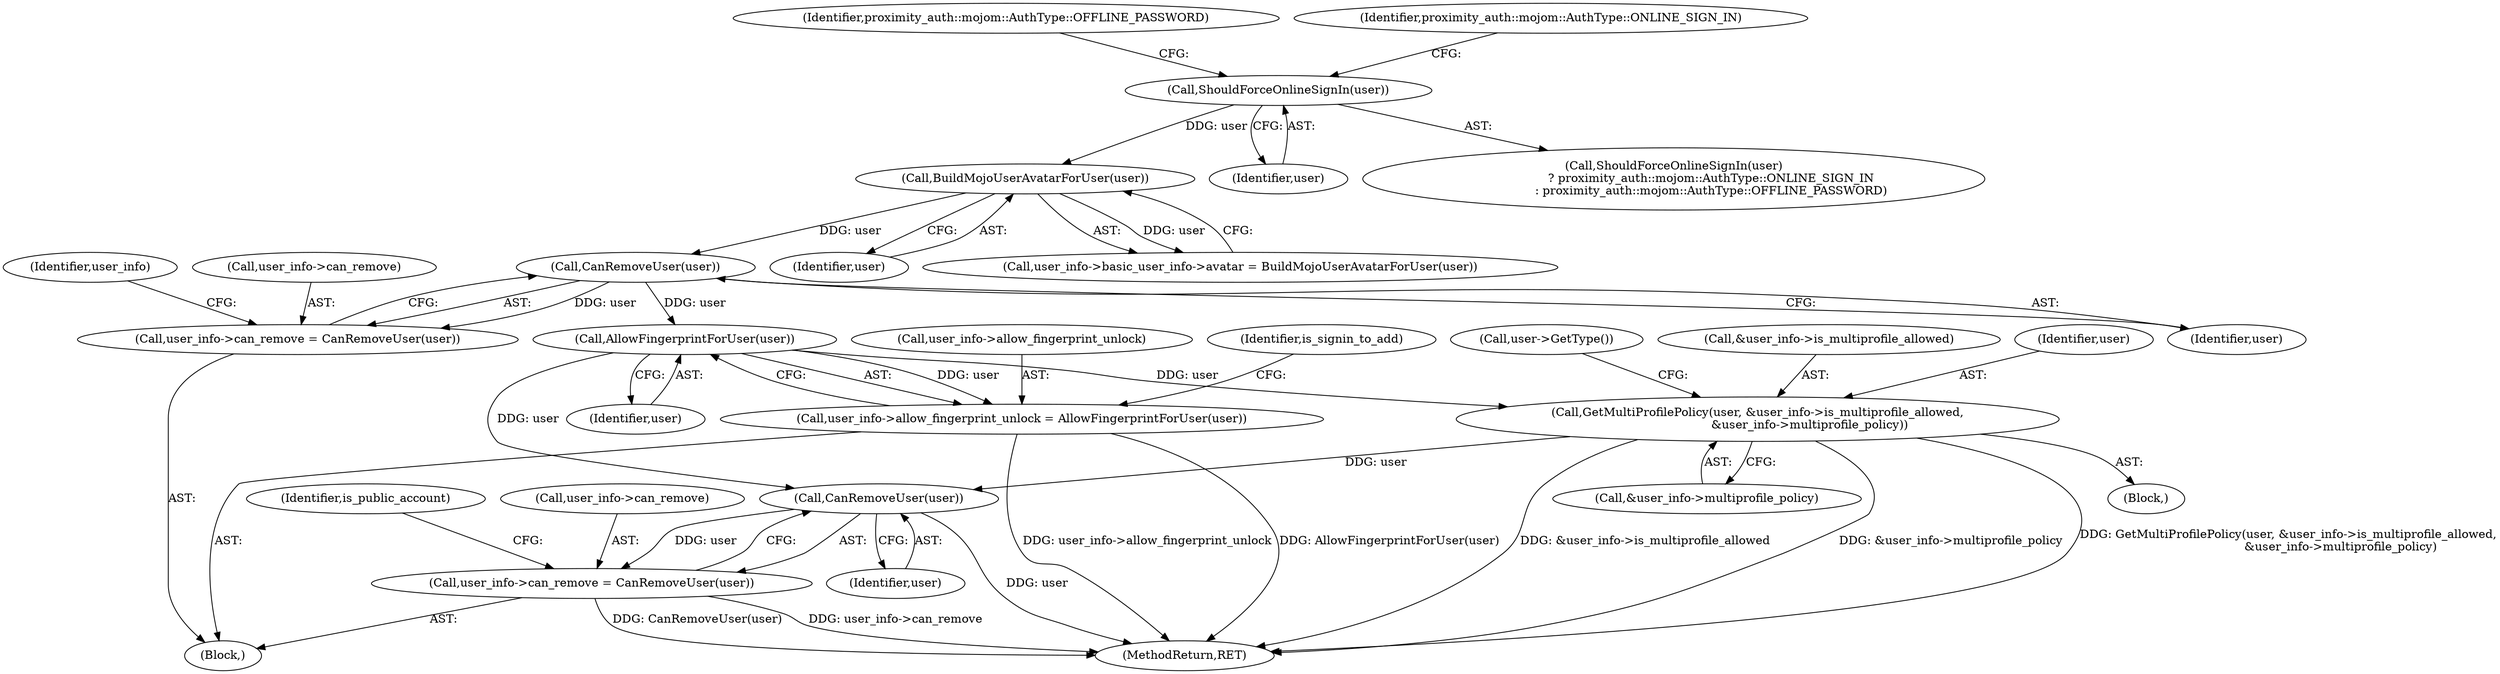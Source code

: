 digraph "0_Chrome_c66b1fc49870c514b1c1e8b53498153176d7ec2b_6@API" {
"1000223" [label="(Call,CanRemoveUser(user))"];
"1000202" [label="(Call,BuildMojoUserAvatarForUser(user))"];
"1000149" [label="(Call,ShouldForceOnlineSignIn(user))"];
"1000219" [label="(Call,user_info->can_remove = CanRemoveUser(user))"];
"1000229" [label="(Call,AllowFingerprintForUser(user))"];
"1000225" [label="(Call,user_info->allow_fingerprint_unlock = AllowFingerprintForUser(user))"];
"1000242" [label="(Call,GetMultiProfilePolicy(user, &user_info->is_multiprofile_allowed,\n                            &user_info->multiprofile_policy))"];
"1000334" [label="(Call,CanRemoveUser(user))"];
"1000330" [label="(Call,user_info->can_remove = CanRemoveUser(user))"];
"1000224" [label="(Identifier,user)"];
"1000227" [label="(Identifier,user_info)"];
"1000330" [label="(Call,user_info->can_remove = CanRemoveUser(user))"];
"1000338" [label="(Identifier,is_public_account)"];
"1000241" [label="(Block,)"];
"1000226" [label="(Call,user_info->allow_fingerprint_unlock)"];
"1000254" [label="(Call,user->GetType())"];
"1000220" [label="(Call,user_info->can_remove)"];
"1000150" [label="(Identifier,user)"];
"1000203" [label="(Identifier,user)"];
"1000152" [label="(Identifier,proximity_auth::mojom::AuthType::OFFLINE_PASSWORD)"];
"1000125" [label="(Block,)"];
"1000230" [label="(Identifier,user)"];
"1000335" [label="(Identifier,user)"];
"1000219" [label="(Call,user_info->can_remove = CanRemoveUser(user))"];
"1000229" [label="(Call,AllowFingerprintForUser(user))"];
"1000248" [label="(Call,&user_info->multiprofile_policy)"];
"1000244" [label="(Call,&user_info->is_multiprofile_allowed)"];
"1000233" [label="(Identifier,is_signin_to_add)"];
"1000242" [label="(Call,GetMultiProfilePolicy(user, &user_info->is_multiprofile_allowed,\n                            &user_info->multiprofile_policy))"];
"1000196" [label="(Call,user_info->basic_user_info->avatar = BuildMojoUserAvatarForUser(user))"];
"1000331" [label="(Call,user_info->can_remove)"];
"1000148" [label="(Call,ShouldForceOnlineSignIn(user)\n                    ? proximity_auth::mojom::AuthType::ONLINE_SIGN_IN\n                    : proximity_auth::mojom::AuthType::OFFLINE_PASSWORD)"];
"1000149" [label="(Call,ShouldForceOnlineSignIn(user))"];
"1000223" [label="(Call,CanRemoveUser(user))"];
"1000243" [label="(Identifier,user)"];
"1000225" [label="(Call,user_info->allow_fingerprint_unlock = AllowFingerprintForUser(user))"];
"1000334" [label="(Call,CanRemoveUser(user))"];
"1000353" [label="(MethodReturn,RET)"];
"1000202" [label="(Call,BuildMojoUserAvatarForUser(user))"];
"1000151" [label="(Identifier,proximity_auth::mojom::AuthType::ONLINE_SIGN_IN)"];
"1000223" -> "1000219"  [label="AST: "];
"1000223" -> "1000224"  [label="CFG: "];
"1000224" -> "1000223"  [label="AST: "];
"1000219" -> "1000223"  [label="CFG: "];
"1000223" -> "1000219"  [label="DDG: user"];
"1000202" -> "1000223"  [label="DDG: user"];
"1000223" -> "1000229"  [label="DDG: user"];
"1000202" -> "1000196"  [label="AST: "];
"1000202" -> "1000203"  [label="CFG: "];
"1000203" -> "1000202"  [label="AST: "];
"1000196" -> "1000202"  [label="CFG: "];
"1000202" -> "1000196"  [label="DDG: user"];
"1000149" -> "1000202"  [label="DDG: user"];
"1000149" -> "1000148"  [label="AST: "];
"1000149" -> "1000150"  [label="CFG: "];
"1000150" -> "1000149"  [label="AST: "];
"1000151" -> "1000149"  [label="CFG: "];
"1000152" -> "1000149"  [label="CFG: "];
"1000219" -> "1000125"  [label="AST: "];
"1000220" -> "1000219"  [label="AST: "];
"1000227" -> "1000219"  [label="CFG: "];
"1000229" -> "1000225"  [label="AST: "];
"1000229" -> "1000230"  [label="CFG: "];
"1000230" -> "1000229"  [label="AST: "];
"1000225" -> "1000229"  [label="CFG: "];
"1000229" -> "1000225"  [label="DDG: user"];
"1000229" -> "1000242"  [label="DDG: user"];
"1000229" -> "1000334"  [label="DDG: user"];
"1000225" -> "1000125"  [label="AST: "];
"1000226" -> "1000225"  [label="AST: "];
"1000233" -> "1000225"  [label="CFG: "];
"1000225" -> "1000353"  [label="DDG: user_info->allow_fingerprint_unlock"];
"1000225" -> "1000353"  [label="DDG: AllowFingerprintForUser(user)"];
"1000242" -> "1000241"  [label="AST: "];
"1000242" -> "1000248"  [label="CFG: "];
"1000243" -> "1000242"  [label="AST: "];
"1000244" -> "1000242"  [label="AST: "];
"1000248" -> "1000242"  [label="AST: "];
"1000254" -> "1000242"  [label="CFG: "];
"1000242" -> "1000353"  [label="DDG: &user_info->multiprofile_policy"];
"1000242" -> "1000353"  [label="DDG: GetMultiProfilePolicy(user, &user_info->is_multiprofile_allowed,\n                            &user_info->multiprofile_policy)"];
"1000242" -> "1000353"  [label="DDG: &user_info->is_multiprofile_allowed"];
"1000242" -> "1000334"  [label="DDG: user"];
"1000334" -> "1000330"  [label="AST: "];
"1000334" -> "1000335"  [label="CFG: "];
"1000335" -> "1000334"  [label="AST: "];
"1000330" -> "1000334"  [label="CFG: "];
"1000334" -> "1000353"  [label="DDG: user"];
"1000334" -> "1000330"  [label="DDG: user"];
"1000330" -> "1000125"  [label="AST: "];
"1000331" -> "1000330"  [label="AST: "];
"1000338" -> "1000330"  [label="CFG: "];
"1000330" -> "1000353"  [label="DDG: CanRemoveUser(user)"];
"1000330" -> "1000353"  [label="DDG: user_info->can_remove"];
}
